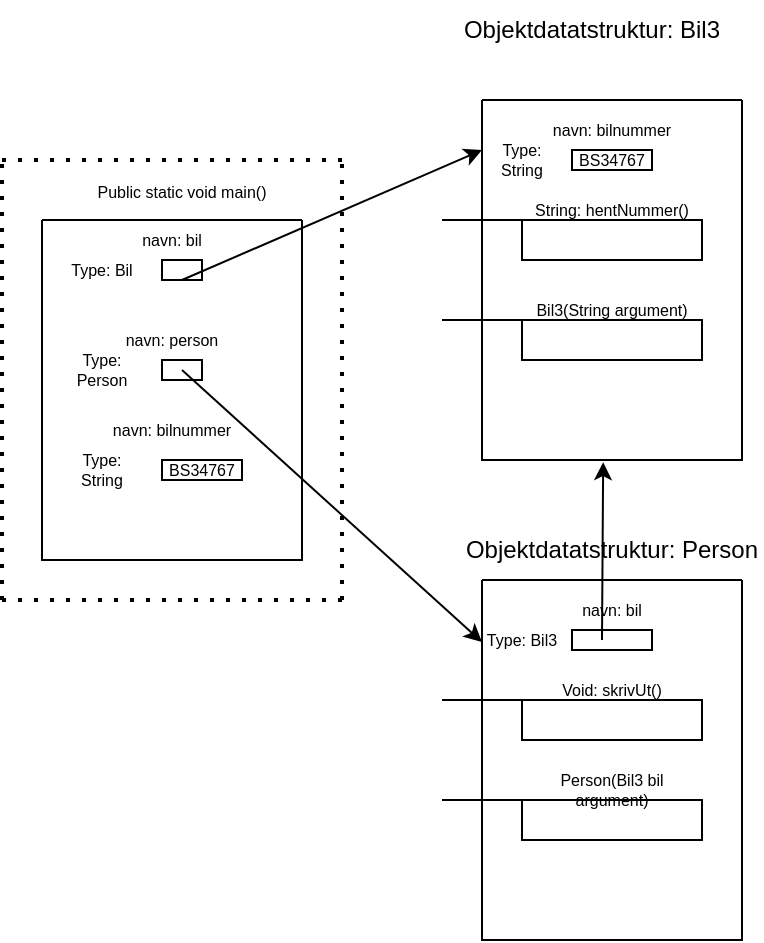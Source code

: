 <mxfile version="16.2.7" type="device"><diagram id="C5RBs43oDa-KdzZeNtuy" name="Page-1"><mxGraphModel dx="489" dy="293" grid="1" gridSize="10" guides="1" tooltips="1" connect="1" arrows="1" fold="1" page="1" pageScale="1" pageWidth="827" pageHeight="1169" math="0" shadow="0"><root><mxCell id="WIyWlLk6GJQsqaUBKTNV-0"/><mxCell id="WIyWlLk6GJQsqaUBKTNV-1" parent="WIyWlLk6GJQsqaUBKTNV-0"/><mxCell id="fs9WCi7gTLUre_W-RDZd-1" value="" style="endArrow=none;dashed=1;html=1;dashPattern=1 3;strokeWidth=2;rounded=0;" parent="WIyWlLk6GJQsqaUBKTNV-1" edge="1"><mxGeometry width="50" height="50" relative="1" as="geometry"><mxPoint x="210" y="150" as="sourcePoint"/><mxPoint x="380" y="150" as="targetPoint"/></mxGeometry></mxCell><mxCell id="fs9WCi7gTLUre_W-RDZd-2" value="" style="endArrow=none;dashed=1;html=1;dashPattern=1 3;strokeWidth=2;rounded=0;" parent="WIyWlLk6GJQsqaUBKTNV-1" edge="1"><mxGeometry width="50" height="50" relative="1" as="geometry"><mxPoint x="210" y="370" as="sourcePoint"/><mxPoint x="210" y="150" as="targetPoint"/></mxGeometry></mxCell><mxCell id="fs9WCi7gTLUre_W-RDZd-3" value="" style="endArrow=none;dashed=1;html=1;dashPattern=1 3;strokeWidth=2;rounded=0;" parent="WIyWlLk6GJQsqaUBKTNV-1" edge="1"><mxGeometry width="50" height="50" relative="1" as="geometry"><mxPoint x="210" y="370" as="sourcePoint"/><mxPoint x="380" y="370" as="targetPoint"/></mxGeometry></mxCell><mxCell id="fs9WCi7gTLUre_W-RDZd-4" value="" style="endArrow=none;dashed=1;html=1;dashPattern=1 3;strokeWidth=2;rounded=0;" parent="WIyWlLk6GJQsqaUBKTNV-1" edge="1"><mxGeometry width="50" height="50" relative="1" as="geometry"><mxPoint x="380" y="370" as="sourcePoint"/><mxPoint x="380" y="150" as="targetPoint"/></mxGeometry></mxCell><mxCell id="fs9WCi7gTLUre_W-RDZd-5" value="" style="swimlane;startSize=0;" parent="WIyWlLk6GJQsqaUBKTNV-1" vertex="1"><mxGeometry x="230" y="180" width="130" height="170" as="geometry"/></mxCell><mxCell id="fs9WCi7gTLUre_W-RDZd-8" value="" style="rounded=0;whiteSpace=wrap;html=1;fontSize=8;" parent="fs9WCi7gTLUre_W-RDZd-5" vertex="1"><mxGeometry x="60" y="20" width="20" height="10" as="geometry"/></mxCell><mxCell id="fs9WCi7gTLUre_W-RDZd-9" value="Type: Bil&lt;br&gt;" style="text;html=1;strokeColor=none;fillColor=none;align=center;verticalAlign=middle;whiteSpace=wrap;rounded=0;fontSize=8;" parent="fs9WCi7gTLUre_W-RDZd-5" vertex="1"><mxGeometry x="10" y="15" width="40" height="20" as="geometry"/></mxCell><mxCell id="fs9WCi7gTLUre_W-RDZd-10" value="navn: bil" style="text;html=1;strokeColor=none;fillColor=none;align=center;verticalAlign=middle;whiteSpace=wrap;rounded=0;fontSize=8;" parent="fs9WCi7gTLUre_W-RDZd-5" vertex="1"><mxGeometry x="20" y="5" width="90" height="10" as="geometry"/></mxCell><mxCell id="fs9WCi7gTLUre_W-RDZd-11" value="" style="rounded=0;whiteSpace=wrap;html=1;fontSize=8;" parent="fs9WCi7gTLUre_W-RDZd-5" vertex="1"><mxGeometry x="60" y="70" width="20" height="10" as="geometry"/></mxCell><mxCell id="fs9WCi7gTLUre_W-RDZd-12" value="Type: Person" style="text;html=1;strokeColor=none;fillColor=none;align=center;verticalAlign=middle;whiteSpace=wrap;rounded=0;fontSize=8;" parent="fs9WCi7gTLUre_W-RDZd-5" vertex="1"><mxGeometry x="10" y="65" width="40" height="20" as="geometry"/></mxCell><mxCell id="fs9WCi7gTLUre_W-RDZd-13" value="navn: person" style="text;html=1;strokeColor=none;fillColor=none;align=center;verticalAlign=middle;whiteSpace=wrap;rounded=0;fontSize=8;" parent="fs9WCi7gTLUre_W-RDZd-5" vertex="1"><mxGeometry x="20" y="55" width="90" height="10" as="geometry"/></mxCell><mxCell id="6QO3vXByb-xK7LE1IATa-0" value="BS34767&lt;br&gt;" style="rounded=0;whiteSpace=wrap;html=1;fontSize=8;" vertex="1" parent="fs9WCi7gTLUre_W-RDZd-5"><mxGeometry x="60" y="120" width="40" height="10" as="geometry"/></mxCell><mxCell id="6QO3vXByb-xK7LE1IATa-1" value="navn: bilnummer" style="text;html=1;strokeColor=none;fillColor=none;align=center;verticalAlign=middle;whiteSpace=wrap;rounded=0;fontSize=8;" vertex="1" parent="fs9WCi7gTLUre_W-RDZd-5"><mxGeometry x="20" y="100" width="90" height="10" as="geometry"/></mxCell><mxCell id="6QO3vXByb-xK7LE1IATa-2" value="Type:&lt;br&gt;String&lt;br&gt;" style="text;html=1;strokeColor=none;fillColor=none;align=center;verticalAlign=middle;whiteSpace=wrap;rounded=0;fontSize=8;" vertex="1" parent="fs9WCi7gTLUre_W-RDZd-5"><mxGeometry x="10" y="115" width="40" height="20" as="geometry"/></mxCell><mxCell id="fs9WCi7gTLUre_W-RDZd-6" value="&lt;font style=&quot;font-size: 8px&quot;&gt;Publ&lt;font&gt;ic static void main()&lt;/font&gt;&lt;/font&gt;" style="text;html=1;strokeColor=none;fillColor=none;align=center;verticalAlign=middle;whiteSpace=wrap;rounded=0;" parent="WIyWlLk6GJQsqaUBKTNV-1" vertex="1"><mxGeometry x="250" y="150" width="100" height="30" as="geometry"/></mxCell><mxCell id="6QO3vXByb-xK7LE1IATa-7" value="" style="swimlane;startSize=0;" vertex="1" parent="WIyWlLk6GJQsqaUBKTNV-1"><mxGeometry x="450" y="360" width="130" height="180" as="geometry"/></mxCell><mxCell id="6QO3vXByb-xK7LE1IATa-9" value="navn: bil&lt;br&gt;" style="text;html=1;strokeColor=none;fillColor=none;align=center;verticalAlign=middle;whiteSpace=wrap;rounded=0;fontSize=8;" vertex="1" parent="6QO3vXByb-xK7LE1IATa-7"><mxGeometry x="20" y="10" width="90" height="10" as="geometry"/></mxCell><mxCell id="6QO3vXByb-xK7LE1IATa-10" value="Type: Bil3" style="text;html=1;strokeColor=none;fillColor=none;align=center;verticalAlign=middle;whiteSpace=wrap;rounded=0;fontSize=8;" vertex="1" parent="6QO3vXByb-xK7LE1IATa-7"><mxGeometry y="20" width="40" height="20" as="geometry"/></mxCell><mxCell id="6QO3vXByb-xK7LE1IATa-11" value="" style="rounded=0;whiteSpace=wrap;html=1;fontSize=8;" vertex="1" parent="6QO3vXByb-xK7LE1IATa-7"><mxGeometry x="45" y="25" width="40" height="10" as="geometry"/></mxCell><mxCell id="6QO3vXByb-xK7LE1IATa-12" value="" style="rounded=0;whiteSpace=wrap;html=1;" vertex="1" parent="6QO3vXByb-xK7LE1IATa-7"><mxGeometry x="20" y="60" width="90" height="20" as="geometry"/></mxCell><mxCell id="6QO3vXByb-xK7LE1IATa-18" value="" style="rounded=0;whiteSpace=wrap;html=1;" vertex="1" parent="6QO3vXByb-xK7LE1IATa-7"><mxGeometry x="20" y="110" width="90" height="20" as="geometry"/></mxCell><mxCell id="6QO3vXByb-xK7LE1IATa-19" value="Void: skrivUt()" style="text;html=1;strokeColor=none;fillColor=none;align=center;verticalAlign=middle;whiteSpace=wrap;rounded=0;fontSize=8;" vertex="1" parent="6QO3vXByb-xK7LE1IATa-7"><mxGeometry x="20" y="50" width="90" height="10" as="geometry"/></mxCell><mxCell id="6QO3vXByb-xK7LE1IATa-20" value="Person(Bil3 bil argument)" style="text;html=1;strokeColor=none;fillColor=none;align=center;verticalAlign=middle;whiteSpace=wrap;rounded=0;fontSize=8;" vertex="1" parent="6QO3vXByb-xK7LE1IATa-7"><mxGeometry x="20" y="100" width="90" height="10" as="geometry"/></mxCell><mxCell id="6QO3vXByb-xK7LE1IATa-24" value="" style="endArrow=none;html=1;rounded=0;" edge="1" parent="6QO3vXByb-xK7LE1IATa-7"><mxGeometry width="50" height="50" relative="1" as="geometry"><mxPoint x="-20" y="110" as="sourcePoint"/><mxPoint x="20" y="110" as="targetPoint"/></mxGeometry></mxCell><mxCell id="6QO3vXByb-xK7LE1IATa-38" value="" style="endArrow=none;html=1;rounded=0;" edge="1" parent="6QO3vXByb-xK7LE1IATa-7"><mxGeometry width="50" height="50" relative="1" as="geometry"><mxPoint x="-20" y="60.0" as="sourcePoint"/><mxPoint x="20" y="60.0" as="targetPoint"/></mxGeometry></mxCell><mxCell id="6QO3vXByb-xK7LE1IATa-8" value="Objektdatatstruktur: Bil3" style="text;html=1;strokeColor=none;fillColor=none;align=center;verticalAlign=middle;whiteSpace=wrap;rounded=0;" vertex="1" parent="WIyWlLk6GJQsqaUBKTNV-1"><mxGeometry x="430" y="70" width="150" height="30" as="geometry"/></mxCell><mxCell id="6QO3vXByb-xK7LE1IATa-22" value="" style="endArrow=none;html=1;rounded=0;" edge="1" parent="WIyWlLk6GJQsqaUBKTNV-1"><mxGeometry width="50" height="50" relative="1" as="geometry"><mxPoint x="430" y="180" as="sourcePoint"/><mxPoint x="470" y="180" as="targetPoint"/></mxGeometry></mxCell><mxCell id="6QO3vXByb-xK7LE1IATa-25" value="" style="endArrow=classic;html=1;rounded=0;entryX=0;entryY=0.25;entryDx=0;entryDy=0;" edge="1" parent="WIyWlLk6GJQsqaUBKTNV-1" target="6QO3vXByb-xK7LE1IATa-28"><mxGeometry width="50" height="50" relative="1" as="geometry"><mxPoint x="300" y="210" as="sourcePoint"/><mxPoint x="350" y="160" as="targetPoint"/></mxGeometry></mxCell><mxCell id="6QO3vXByb-xK7LE1IATa-26" value="" style="swimlane;startSize=0;" vertex="1" parent="WIyWlLk6GJQsqaUBKTNV-1"><mxGeometry x="450" y="120" width="130" height="180" as="geometry"/></mxCell><mxCell id="6QO3vXByb-xK7LE1IATa-27" value="navn: bilnummer" style="text;html=1;strokeColor=none;fillColor=none;align=center;verticalAlign=middle;whiteSpace=wrap;rounded=0;fontSize=8;" vertex="1" parent="6QO3vXByb-xK7LE1IATa-26"><mxGeometry x="20" y="10" width="90" height="10" as="geometry"/></mxCell><mxCell id="6QO3vXByb-xK7LE1IATa-28" value="Type: String" style="text;html=1;strokeColor=none;fillColor=none;align=center;verticalAlign=middle;whiteSpace=wrap;rounded=0;fontSize=8;" vertex="1" parent="6QO3vXByb-xK7LE1IATa-26"><mxGeometry y="20" width="40" height="20" as="geometry"/></mxCell><mxCell id="6QO3vXByb-xK7LE1IATa-29" value="BS34767&lt;br&gt;" style="rounded=0;whiteSpace=wrap;html=1;fontSize=8;" vertex="1" parent="6QO3vXByb-xK7LE1IATa-26"><mxGeometry x="45" y="25" width="40" height="10" as="geometry"/></mxCell><mxCell id="6QO3vXByb-xK7LE1IATa-30" value="" style="rounded=0;whiteSpace=wrap;html=1;" vertex="1" parent="6QO3vXByb-xK7LE1IATa-26"><mxGeometry x="20" y="60" width="90" height="20" as="geometry"/></mxCell><mxCell id="6QO3vXByb-xK7LE1IATa-31" value="" style="rounded=0;whiteSpace=wrap;html=1;" vertex="1" parent="6QO3vXByb-xK7LE1IATa-26"><mxGeometry x="20" y="110" width="90" height="20" as="geometry"/></mxCell><mxCell id="6QO3vXByb-xK7LE1IATa-32" value="String: hentNummer()" style="text;html=1;strokeColor=none;fillColor=none;align=center;verticalAlign=middle;whiteSpace=wrap;rounded=0;fontSize=8;" vertex="1" parent="6QO3vXByb-xK7LE1IATa-26"><mxGeometry x="20" y="50" width="90" height="10" as="geometry"/></mxCell><mxCell id="6QO3vXByb-xK7LE1IATa-33" value="Bil3(String argument)" style="text;html=1;strokeColor=none;fillColor=none;align=center;verticalAlign=middle;whiteSpace=wrap;rounded=0;fontSize=8;" vertex="1" parent="6QO3vXByb-xK7LE1IATa-26"><mxGeometry x="20" y="100" width="90" height="10" as="geometry"/></mxCell><mxCell id="6QO3vXByb-xK7LE1IATa-34" value="" style="endArrow=none;html=1;rounded=0;" edge="1" parent="6QO3vXByb-xK7LE1IATa-26"><mxGeometry width="50" height="50" relative="1" as="geometry"><mxPoint x="-20" y="110" as="sourcePoint"/><mxPoint x="20" y="110" as="targetPoint"/></mxGeometry></mxCell><mxCell id="6QO3vXByb-xK7LE1IATa-36" value="" style="endArrow=classic;html=1;rounded=0;" edge="1" parent="WIyWlLk6GJQsqaUBKTNV-1" target="6QO3vXByb-xK7LE1IATa-7"><mxGeometry width="50" height="50" relative="1" as="geometry"><mxPoint x="300" y="255" as="sourcePoint"/><mxPoint x="450" y="190" as="targetPoint"/></mxGeometry></mxCell><mxCell id="6QO3vXByb-xK7LE1IATa-37" value="Objektdatatstruktur: Person" style="text;html=1;strokeColor=none;fillColor=none;align=center;verticalAlign=middle;whiteSpace=wrap;rounded=0;" vertex="1" parent="WIyWlLk6GJQsqaUBKTNV-1"><mxGeometry x="440" y="330" width="150" height="30" as="geometry"/></mxCell><mxCell id="6QO3vXByb-xK7LE1IATa-40" value="" style="endArrow=classic;html=1;rounded=0;entryX=0.466;entryY=1.006;entryDx=0;entryDy=0;entryPerimeter=0;" edge="1" parent="WIyWlLk6GJQsqaUBKTNV-1" target="6QO3vXByb-xK7LE1IATa-26"><mxGeometry width="50" height="50" relative="1" as="geometry"><mxPoint x="510" y="390" as="sourcePoint"/><mxPoint x="560" y="340" as="targetPoint"/></mxGeometry></mxCell></root></mxGraphModel></diagram></mxfile>